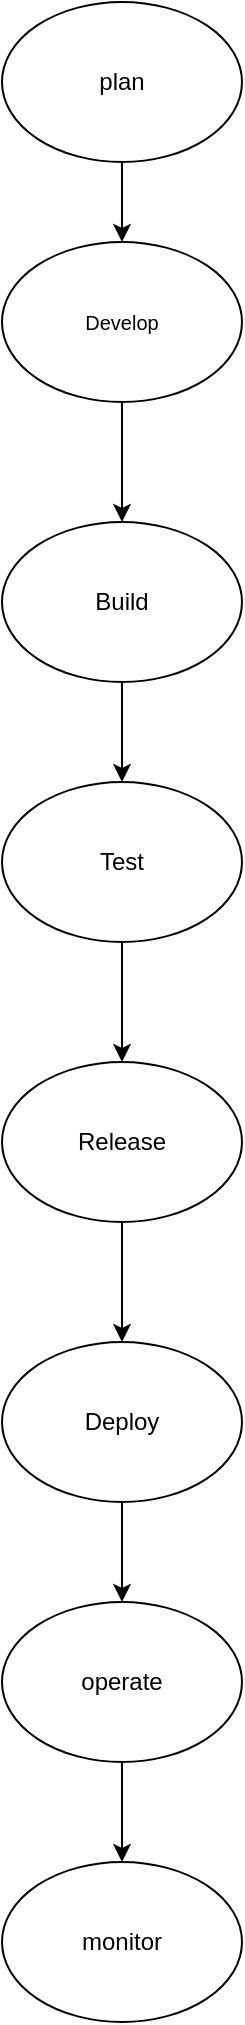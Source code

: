 <mxfile version="28.0.9">
  <diagram name="Page-1" id="xPfWS0RnXmgtrwAcBv4V">
    <mxGraphModel dx="786" dy="459" grid="1" gridSize="10" guides="1" tooltips="1" connect="1" arrows="1" fold="1" page="1" pageScale="1" pageWidth="850" pageHeight="1100" math="0" shadow="0">
      <root>
        <mxCell id="0" />
        <mxCell id="1" parent="0" />
        <mxCell id="XWvjG3Ixqd4H-I-HdsUJ-5" value="" style="edgeStyle=orthogonalEdgeStyle;rounded=0;orthogonalLoop=1;jettySize=auto;html=1;" parent="1" source="XWvjG3Ixqd4H-I-HdsUJ-1" target="XWvjG3Ixqd4H-I-HdsUJ-2" edge="1">
          <mxGeometry relative="1" as="geometry">
            <Array as="points">
              <mxPoint x="400" y="130" />
              <mxPoint x="400" y="130" />
            </Array>
          </mxGeometry>
        </mxCell>
        <mxCell id="XWvjG3Ixqd4H-I-HdsUJ-1" value="plan" style="ellipse;whiteSpace=wrap;html=1;" parent="1" vertex="1">
          <mxGeometry x="340" width="120" height="80" as="geometry" />
        </mxCell>
        <mxCell id="XWvjG3Ixqd4H-I-HdsUJ-9" value="" style="edgeStyle=orthogonalEdgeStyle;rounded=0;orthogonalLoop=1;jettySize=auto;html=1;" parent="1" source="XWvjG3Ixqd4H-I-HdsUJ-2" target="XWvjG3Ixqd4H-I-HdsUJ-3" edge="1">
          <mxGeometry relative="1" as="geometry" />
        </mxCell>
        <mxCell id="XWvjG3Ixqd4H-I-HdsUJ-2" value="&lt;font size=&quot;1&quot;&gt;Develop&lt;/font&gt;" style="ellipse;whiteSpace=wrap;html=1;" parent="1" vertex="1">
          <mxGeometry x="340" y="120" width="120" height="80" as="geometry" />
        </mxCell>
        <mxCell id="XWvjG3Ixqd4H-I-HdsUJ-8" value="" style="edgeStyle=orthogonalEdgeStyle;rounded=0;orthogonalLoop=1;jettySize=auto;html=1;" parent="1" source="XWvjG3Ixqd4H-I-HdsUJ-3" target="XWvjG3Ixqd4H-I-HdsUJ-4" edge="1">
          <mxGeometry relative="1" as="geometry">
            <Array as="points">
              <mxPoint x="400" y="370" />
              <mxPoint x="400" y="370" />
            </Array>
          </mxGeometry>
        </mxCell>
        <mxCell id="XWvjG3Ixqd4H-I-HdsUJ-3" value="Build" style="ellipse;whiteSpace=wrap;html=1;" parent="1" vertex="1">
          <mxGeometry x="340" y="260" width="120" height="80" as="geometry" />
        </mxCell>
        <mxCell id="XWvjG3Ixqd4H-I-HdsUJ-11" value="" style="edgeStyle=orthogonalEdgeStyle;rounded=0;orthogonalLoop=1;jettySize=auto;html=1;" parent="1" source="XWvjG3Ixqd4H-I-HdsUJ-4" target="XWvjG3Ixqd4H-I-HdsUJ-10" edge="1">
          <mxGeometry relative="1" as="geometry" />
        </mxCell>
        <mxCell id="XWvjG3Ixqd4H-I-HdsUJ-4" value="Test" style="ellipse;whiteSpace=wrap;html=1;" parent="1" vertex="1">
          <mxGeometry x="340" y="390" width="120" height="80" as="geometry" />
        </mxCell>
        <mxCell id="XWvjG3Ixqd4H-I-HdsUJ-10" value="Release" style="ellipse;whiteSpace=wrap;html=1;" parent="1" vertex="1">
          <mxGeometry x="340" y="530" width="120" height="80" as="geometry" />
        </mxCell>
        <mxCell id="zCADd1df5iXxdrP9mqwM-1" value="" style="endArrow=classic;html=1;rounded=0;" edge="1" parent="1">
          <mxGeometry width="50" height="50" relative="1" as="geometry">
            <mxPoint x="400" y="610" as="sourcePoint" />
            <mxPoint x="400" y="670" as="targetPoint" />
          </mxGeometry>
        </mxCell>
        <mxCell id="zCADd1df5iXxdrP9mqwM-2" value="Deploy" style="ellipse;whiteSpace=wrap;html=1;" vertex="1" parent="1">
          <mxGeometry x="340" y="670" width="120" height="80" as="geometry" />
        </mxCell>
        <mxCell id="zCADd1df5iXxdrP9mqwM-3" value="" style="endArrow=classic;html=1;rounded=0;" edge="1" parent="1">
          <mxGeometry width="50" height="50" relative="1" as="geometry">
            <mxPoint x="400" y="750" as="sourcePoint" />
            <mxPoint x="400" y="800" as="targetPoint" />
          </mxGeometry>
        </mxCell>
        <mxCell id="zCADd1df5iXxdrP9mqwM-4" value="operate" style="ellipse;whiteSpace=wrap;html=1;" vertex="1" parent="1">
          <mxGeometry x="340" y="800" width="120" height="80" as="geometry" />
        </mxCell>
        <mxCell id="zCADd1df5iXxdrP9mqwM-5" value="" style="endArrow=classic;html=1;rounded=0;" edge="1" parent="1">
          <mxGeometry width="50" height="50" relative="1" as="geometry">
            <mxPoint x="400" y="880" as="sourcePoint" />
            <mxPoint x="400" y="930" as="targetPoint" />
          </mxGeometry>
        </mxCell>
        <mxCell id="zCADd1df5iXxdrP9mqwM-6" value="monitor" style="ellipse;whiteSpace=wrap;html=1;" vertex="1" parent="1">
          <mxGeometry x="340" y="930" width="120" height="80" as="geometry" />
        </mxCell>
      </root>
    </mxGraphModel>
  </diagram>
</mxfile>
